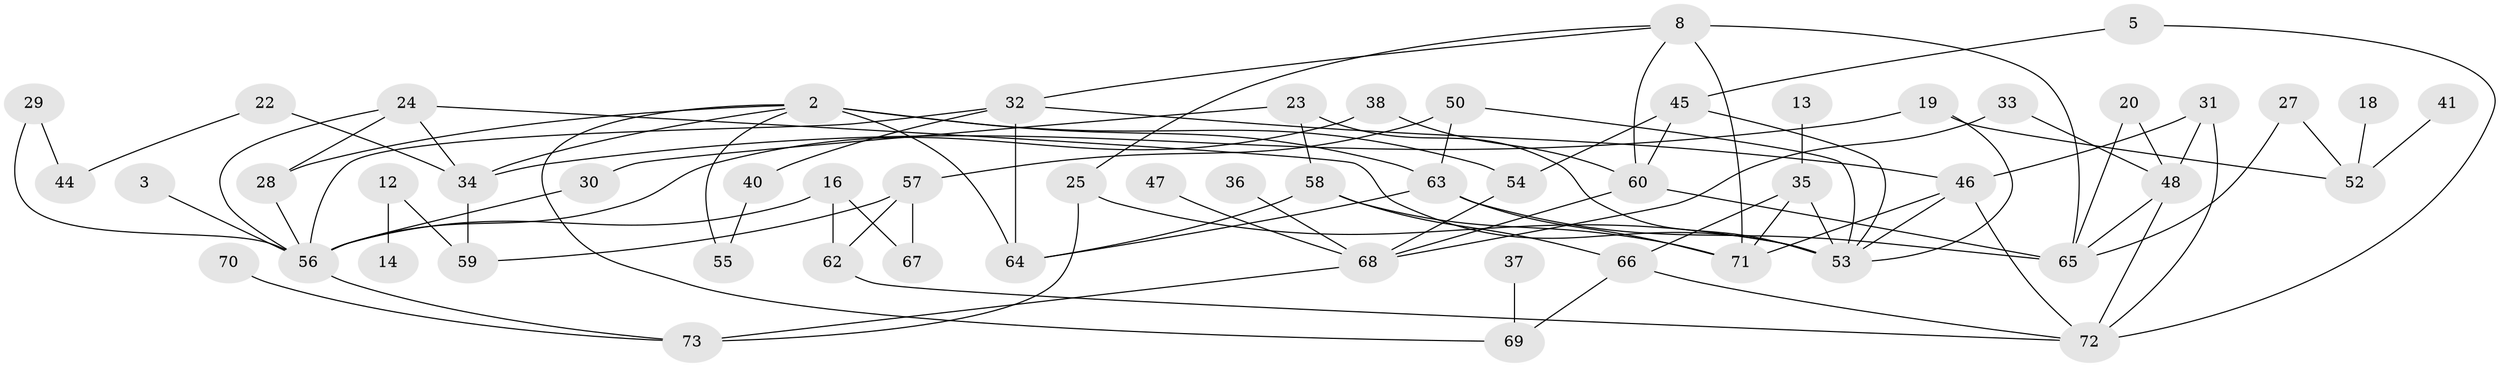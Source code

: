 // original degree distribution, {6: 0.027586206896551724, 2: 0.2620689655172414, 0: 0.09655172413793103, 5: 0.05517241379310345, 1: 0.19310344827586207, 3: 0.2896551724137931, 4: 0.07586206896551724}
// Generated by graph-tools (version 1.1) at 2025/25/03/09/25 03:25:20]
// undirected, 56 vertices, 93 edges
graph export_dot {
graph [start="1"]
  node [color=gray90,style=filled];
  2;
  3;
  5;
  8;
  12;
  13;
  14;
  16;
  18;
  19;
  20;
  22;
  23;
  24;
  25;
  27;
  28;
  29;
  30;
  31;
  32;
  33;
  34;
  35;
  36;
  37;
  38;
  40;
  41;
  44;
  45;
  46;
  47;
  48;
  50;
  52;
  53;
  54;
  55;
  56;
  57;
  58;
  59;
  60;
  62;
  63;
  64;
  65;
  66;
  67;
  68;
  69;
  70;
  71;
  72;
  73;
  2 -- 28 [weight=1.0];
  2 -- 34 [weight=1.0];
  2 -- 54 [weight=1.0];
  2 -- 55 [weight=1.0];
  2 -- 63 [weight=1.0];
  2 -- 64 [weight=2.0];
  2 -- 69 [weight=1.0];
  3 -- 56 [weight=1.0];
  5 -- 45 [weight=1.0];
  5 -- 72 [weight=1.0];
  8 -- 25 [weight=1.0];
  8 -- 32 [weight=1.0];
  8 -- 60 [weight=1.0];
  8 -- 65 [weight=2.0];
  8 -- 71 [weight=1.0];
  12 -- 14 [weight=1.0];
  12 -- 59 [weight=1.0];
  13 -- 35 [weight=1.0];
  16 -- 56 [weight=1.0];
  16 -- 62 [weight=1.0];
  16 -- 67 [weight=1.0];
  18 -- 52 [weight=1.0];
  19 -- 34 [weight=1.0];
  19 -- 52 [weight=1.0];
  19 -- 53 [weight=1.0];
  20 -- 48 [weight=1.0];
  20 -- 65 [weight=1.0];
  22 -- 34 [weight=1.0];
  22 -- 44 [weight=1.0];
  23 -- 30 [weight=1.0];
  23 -- 53 [weight=1.0];
  23 -- 58 [weight=1.0];
  24 -- 28 [weight=1.0];
  24 -- 34 [weight=1.0];
  24 -- 53 [weight=1.0];
  24 -- 56 [weight=1.0];
  25 -- 53 [weight=1.0];
  25 -- 73 [weight=1.0];
  27 -- 52 [weight=1.0];
  27 -- 65 [weight=1.0];
  28 -- 56 [weight=1.0];
  29 -- 44 [weight=1.0];
  29 -- 56 [weight=1.0];
  30 -- 56 [weight=1.0];
  31 -- 46 [weight=1.0];
  31 -- 48 [weight=1.0];
  31 -- 72 [weight=1.0];
  32 -- 40 [weight=1.0];
  32 -- 46 [weight=1.0];
  32 -- 56 [weight=1.0];
  32 -- 64 [weight=2.0];
  33 -- 48 [weight=1.0];
  33 -- 68 [weight=1.0];
  34 -- 59 [weight=1.0];
  35 -- 53 [weight=1.0];
  35 -- 66 [weight=1.0];
  35 -- 71 [weight=1.0];
  36 -- 68 [weight=1.0];
  37 -- 69 [weight=1.0];
  38 -- 56 [weight=1.0];
  38 -- 60 [weight=1.0];
  40 -- 55 [weight=1.0];
  41 -- 52 [weight=1.0];
  45 -- 53 [weight=1.0];
  45 -- 54 [weight=1.0];
  45 -- 60 [weight=1.0];
  46 -- 53 [weight=1.0];
  46 -- 71 [weight=1.0];
  46 -- 72 [weight=1.0];
  47 -- 68 [weight=1.0];
  48 -- 65 [weight=1.0];
  48 -- 72 [weight=1.0];
  50 -- 53 [weight=1.0];
  50 -- 57 [weight=1.0];
  50 -- 63 [weight=1.0];
  54 -- 68 [weight=1.0];
  56 -- 73 [weight=1.0];
  57 -- 59 [weight=1.0];
  57 -- 62 [weight=1.0];
  57 -- 67 [weight=1.0];
  58 -- 64 [weight=1.0];
  58 -- 66 [weight=1.0];
  58 -- 71 [weight=1.0];
  60 -- 65 [weight=1.0];
  60 -- 68 [weight=1.0];
  62 -- 72 [weight=1.0];
  63 -- 64 [weight=1.0];
  63 -- 65 [weight=1.0];
  63 -- 71 [weight=1.0];
  66 -- 69 [weight=1.0];
  66 -- 72 [weight=1.0];
  68 -- 73 [weight=1.0];
  70 -- 73 [weight=1.0];
}
